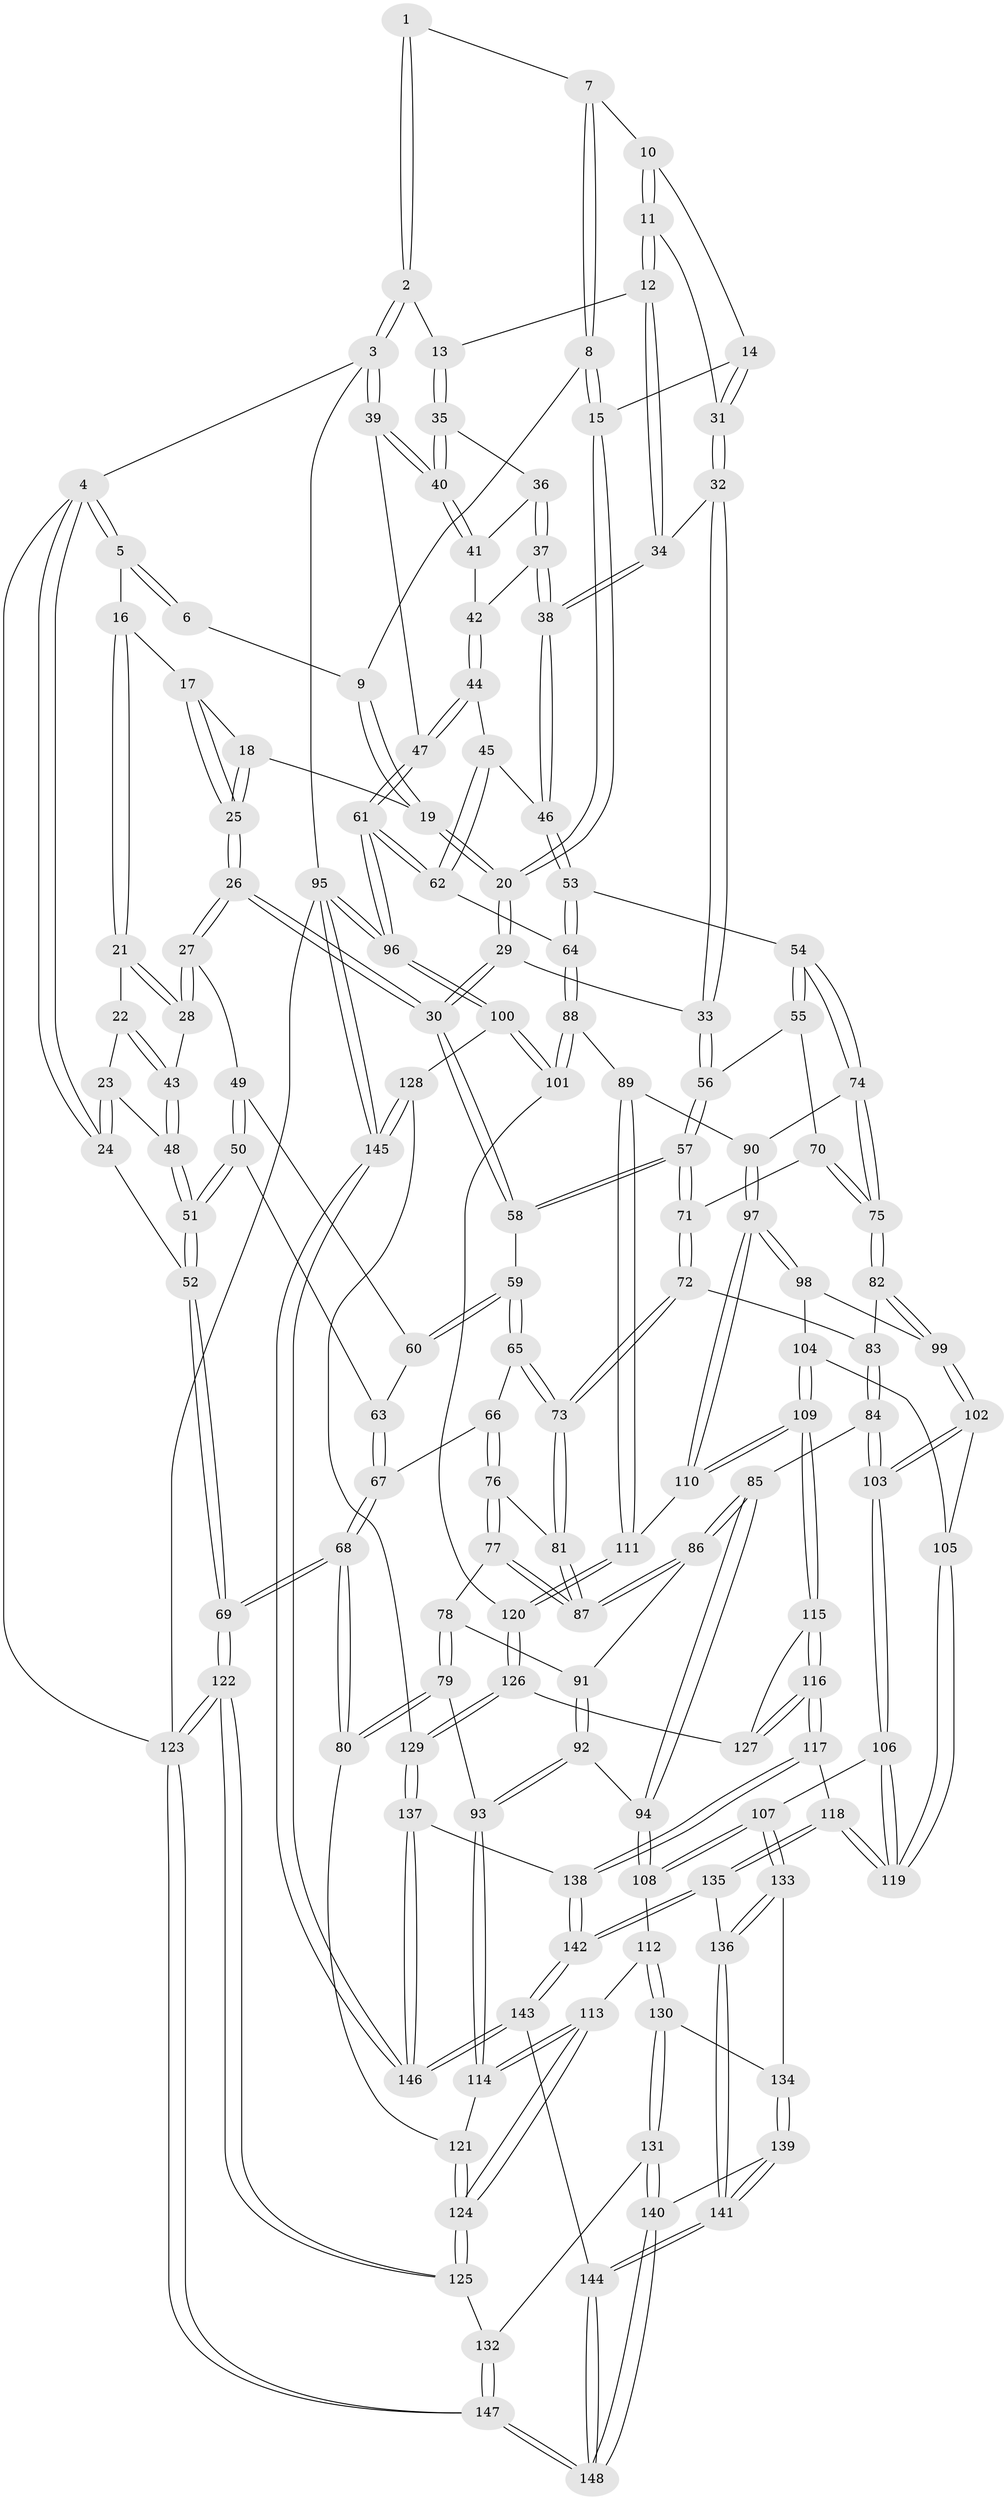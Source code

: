 // coarse degree distribution, {3: 0.1, 7: 0.011111111111111112, 4: 0.4777777777777778, 5: 0.3111111111111111, 2: 0.011111111111111112, 6: 0.08888888888888889}
// Generated by graph-tools (version 1.1) at 2025/42/03/06/25 10:42:26]
// undirected, 148 vertices, 367 edges
graph export_dot {
graph [start="1"]
  node [color=gray90,style=filled];
  1 [pos="+0.5671631781593022+0"];
  2 [pos="+0.8805157569075807+0"];
  3 [pos="+1+0"];
  4 [pos="+0+0"];
  5 [pos="+0.21046076799635835+0"];
  6 [pos="+0.48737377223681333+0"];
  7 [pos="+0.5694024736475293+0"];
  8 [pos="+0.5540824131725655+0.01041168099013368"];
  9 [pos="+0.45120700418219145+0.04685252396148871"];
  10 [pos="+0.6374733493188104+0.040587236966379184"];
  11 [pos="+0.715246546044463+0.10014366137201249"];
  12 [pos="+0.7585380834721506+0.10370234109838578"];
  13 [pos="+0.8145642932515965+0.07420965262623218"];
  14 [pos="+0.5864437422692029+0.11213635871763282"];
  15 [pos="+0.5461944152637226+0.08587316989935741"];
  16 [pos="+0.21213150858267868+0"];
  17 [pos="+0.31357389818604225+0"];
  18 [pos="+0.41520817069798116+0.08952557717155636"];
  19 [pos="+0.42522576253363137+0.09152698090352021"];
  20 [pos="+0.4759499262881539+0.12798557014830236"];
  21 [pos="+0.14425958047975074+0.07119604257674939"];
  22 [pos="+0+0.14508878013720786"];
  23 [pos="+0+0.16135548104097266"];
  24 [pos="+0+0.19297069389138677"];
  25 [pos="+0.31384814654638044+0.20248202072638544"];
  26 [pos="+0.29127905186700687+0.2526974822235532"];
  27 [pos="+0.2727679045464008+0.2520038494942401"];
  28 [pos="+0.2108440211034203+0.20879329156967377"];
  29 [pos="+0.4809473409310992+0.24798758173367713"];
  30 [pos="+0.3865807141732448+0.3061715020240557"];
  31 [pos="+0.6054541081488187+0.12864148058016994"];
  32 [pos="+0.5894128796938493+0.254250692407796"];
  33 [pos="+0.5767483487933268+0.26176133560047415"];
  34 [pos="+0.6865698449675165+0.2511310852421347"];
  35 [pos="+0.8198751152743545+0.08097329920933334"];
  36 [pos="+0.8323169501687501+0.11431007457240812"];
  37 [pos="+0.8378263465088579+0.1336589534315602"];
  38 [pos="+0.7671461494304334+0.33935773700939453"];
  39 [pos="+1+0.187646427630538"];
  40 [pos="+1+0.17586654898396675"];
  41 [pos="+0.9870590004884113+0.1901732761362829"];
  42 [pos="+0.8902086454310585+0.21967496273678846"];
  43 [pos="+0.11997233180600261+0.2553127410696521"];
  44 [pos="+0.9052831427127104+0.29270850264083575"];
  45 [pos="+0.8157218086010851+0.3472334193853678"];
  46 [pos="+0.7766410775662236+0.3585707600236261"];
  47 [pos="+1+0.3770620362053729"];
  48 [pos="+0.09081516501926364+0.28380587131489804"];
  49 [pos="+0.2651041733178042+0.2639813860298417"];
  50 [pos="+0.07842570300451895+0.39347050964663677"];
  51 [pos="+0.05028487109302668+0.39005977672780057"];
  52 [pos="+0+0.48775531028243213"];
  53 [pos="+0.7517691793785252+0.4223883876682954"];
  54 [pos="+0.7020909704868004+0.4570230772399742"];
  55 [pos="+0.6165918930232361+0.415523919819782"];
  56 [pos="+0.5978694837988269+0.40048808687207543"];
  57 [pos="+0.43553530518599015+0.4340419106494196"];
  58 [pos="+0.3886246245615528+0.31885142225130964"];
  59 [pos="+0.253403132365895+0.4616300245510951"];
  60 [pos="+0.2141409533202487+0.4108029827834851"];
  61 [pos="+1+0.49242732470443235"];
  62 [pos="+1+0.5106868080916088"];
  63 [pos="+0.1301308240027892+0.4166138239279744"];
  64 [pos="+0.9407423338820055+0.5489929090873408"];
  65 [pos="+0.25504167244981524+0.4701803737373237"];
  66 [pos="+0.17196472728102397+0.5065213359911888"];
  67 [pos="+0.16030939927010823+0.4961079073456164"];
  68 [pos="+0+0.5840372184839822"];
  69 [pos="+0+0.5708829093182328"];
  70 [pos="+0.5475369788664369+0.5029061353992333"];
  71 [pos="+0.43459526258736697+0.4404196398649039"];
  72 [pos="+0.42961670652065254+0.45299317648345166"];
  73 [pos="+0.28606354185799+0.507860483847968"];
  74 [pos="+0.6825650993902748+0.5533638234131203"];
  75 [pos="+0.5807833634923664+0.5908863541967928"];
  76 [pos="+0.1706508049677882+0.5468370527671986"];
  77 [pos="+0.17001979154050714+0.5493548852039246"];
  78 [pos="+0.16444017030033534+0.5585822041829768"];
  79 [pos="+0+0.6261856621354431"];
  80 [pos="+0+0.6112078524570502"];
  81 [pos="+0.28529748776591995+0.5172403602447729"];
  82 [pos="+0.5514779670302057+0.6147826752419733"];
  83 [pos="+0.4326002258406809+0.47790607422586057"];
  84 [pos="+0.38335412848738193+0.6341030929988443"];
  85 [pos="+0.305206713470192+0.6095822474115054"];
  86 [pos="+0.2886913962913331+0.5764787321750762"];
  87 [pos="+0.28810102252105085+0.5739317347391223"];
  88 [pos="+0.8565688815289735+0.6451506362048673"];
  89 [pos="+0.796456257832295+0.6480687687734794"];
  90 [pos="+0.692463527350509+0.5664205415106519"];
  91 [pos="+0.1904760230667679+0.5939136382317312"];
  92 [pos="+0.18954304024586127+0.6616717740637901"];
  93 [pos="+0.07146718591150299+0.6675245499899191"];
  94 [pos="+0.2334765900102249+0.6807533526574518"];
  95 [pos="+1+1"];
  96 [pos="+1+0.9878620317694938"];
  97 [pos="+0.6539090671597972+0.7252542871326773"];
  98 [pos="+0.5650200409188257+0.6518266104432398"];
  99 [pos="+0.5470735506366758+0.623230303979481"];
  100 [pos="+0.9984419594218286+0.8375020525746021"];
  101 [pos="+0.9069531764524189+0.7624159837639556"];
  102 [pos="+0.4415357516629425+0.680526298890582"];
  103 [pos="+0.42701670581522655+0.6871111040918257"];
  104 [pos="+0.5677153807475391+0.7273753053760188"];
  105 [pos="+0.5564758989891755+0.7399975560941412"];
  106 [pos="+0.4191853589923981+0.7310091578800201"];
  107 [pos="+0.36747529495367515+0.7818906460153499"];
  108 [pos="+0.24331001094774593+0.7445203043541978"];
  109 [pos="+0.6589062963355261+0.7859680356790961"];
  110 [pos="+0.671673870620844+0.7658285470789788"];
  111 [pos="+0.7346209496040088+0.7435765961847828"];
  112 [pos="+0.18886183413160232+0.7997577235820643"];
  113 [pos="+0.14909593842440047+0.7822190777680155"];
  114 [pos="+0.12899213811808638+0.7577935730147269"];
  115 [pos="+0.6577842355942948+0.7887453704824169"];
  116 [pos="+0.6399849916571548+0.8263253152482345"];
  117 [pos="+0.6376418617835136+0.8310736073640095"];
  118 [pos="+0.5321856233158313+0.8239007590284894"];
  119 [pos="+0.529792923197312+0.820761331002108"];
  120 [pos="+0.797792100931642+0.8062152673432774"];
  121 [pos="+0.046990957468880254+0.8007413519807002"];
  122 [pos="+0+0.7714634319870144"];
  123 [pos="+0+1"];
  124 [pos="+0.0632208924300539+0.8380184375853805"];
  125 [pos="+0.060454472217650025+0.8519428267692406"];
  126 [pos="+0.7921314456134114+0.8432651979518903"];
  127 [pos="+0.7606381480325299+0.8327022217173451"];
  128 [pos="+0.7927854664005287+0.8915826289075944"];
  129 [pos="+0.7912114984278277+0.8908760809341637"];
  130 [pos="+0.19350825938176153+0.8337956515220718"];
  131 [pos="+0.1133360851278083+0.898595325318352"];
  132 [pos="+0.07047732100101577+0.9015009376239324"];
  133 [pos="+0.3627266609194074+0.8152928497775336"];
  134 [pos="+0.21094371449989083+0.8528608300162711"];
  135 [pos="+0.4985801291144042+0.8893261900912629"];
  136 [pos="+0.3668125627922165+0.8767009532845955"];
  137 [pos="+0.7588172551820391+0.9015937189212283"];
  138 [pos="+0.6563914004915977+0.8795194477158783"];
  139 [pos="+0.21760982577458746+0.8663971915670836"];
  140 [pos="+0.17161860003941026+0.9567657928558656"];
  141 [pos="+0.3275748454841993+0.9699873554556587"];
  142 [pos="+0.5515585267509563+1"];
  143 [pos="+0.5489441720317166+1"];
  144 [pos="+0.3316054176388598+1"];
  145 [pos="+1+1"];
  146 [pos="+0.7015879031830008+1"];
  147 [pos="+0+1"];
  148 [pos="+0.26115889475002824+1"];
  1 -- 2;
  1 -- 2;
  1 -- 7;
  2 -- 3;
  2 -- 3;
  2 -- 13;
  3 -- 4;
  3 -- 39;
  3 -- 39;
  3 -- 95;
  4 -- 5;
  4 -- 5;
  4 -- 24;
  4 -- 24;
  4 -- 123;
  5 -- 6;
  5 -- 6;
  5 -- 16;
  6 -- 9;
  7 -- 8;
  7 -- 8;
  7 -- 10;
  8 -- 9;
  8 -- 15;
  8 -- 15;
  9 -- 19;
  9 -- 19;
  10 -- 11;
  10 -- 11;
  10 -- 14;
  11 -- 12;
  11 -- 12;
  11 -- 31;
  12 -- 13;
  12 -- 34;
  12 -- 34;
  13 -- 35;
  13 -- 35;
  14 -- 15;
  14 -- 31;
  14 -- 31;
  15 -- 20;
  15 -- 20;
  16 -- 17;
  16 -- 21;
  16 -- 21;
  17 -- 18;
  17 -- 25;
  17 -- 25;
  18 -- 19;
  18 -- 25;
  18 -- 25;
  19 -- 20;
  19 -- 20;
  20 -- 29;
  20 -- 29;
  21 -- 22;
  21 -- 28;
  21 -- 28;
  22 -- 23;
  22 -- 43;
  22 -- 43;
  23 -- 24;
  23 -- 24;
  23 -- 48;
  24 -- 52;
  25 -- 26;
  25 -- 26;
  26 -- 27;
  26 -- 27;
  26 -- 30;
  26 -- 30;
  27 -- 28;
  27 -- 28;
  27 -- 49;
  28 -- 43;
  29 -- 30;
  29 -- 30;
  29 -- 33;
  30 -- 58;
  30 -- 58;
  31 -- 32;
  31 -- 32;
  32 -- 33;
  32 -- 33;
  32 -- 34;
  33 -- 56;
  33 -- 56;
  34 -- 38;
  34 -- 38;
  35 -- 36;
  35 -- 40;
  35 -- 40;
  36 -- 37;
  36 -- 37;
  36 -- 41;
  37 -- 38;
  37 -- 38;
  37 -- 42;
  38 -- 46;
  38 -- 46;
  39 -- 40;
  39 -- 40;
  39 -- 47;
  40 -- 41;
  40 -- 41;
  41 -- 42;
  42 -- 44;
  42 -- 44;
  43 -- 48;
  43 -- 48;
  44 -- 45;
  44 -- 47;
  44 -- 47;
  45 -- 46;
  45 -- 62;
  45 -- 62;
  46 -- 53;
  46 -- 53;
  47 -- 61;
  47 -- 61;
  48 -- 51;
  48 -- 51;
  49 -- 50;
  49 -- 50;
  49 -- 60;
  50 -- 51;
  50 -- 51;
  50 -- 63;
  51 -- 52;
  51 -- 52;
  52 -- 69;
  52 -- 69;
  53 -- 54;
  53 -- 64;
  53 -- 64;
  54 -- 55;
  54 -- 55;
  54 -- 74;
  54 -- 74;
  55 -- 56;
  55 -- 70;
  56 -- 57;
  56 -- 57;
  57 -- 58;
  57 -- 58;
  57 -- 71;
  57 -- 71;
  58 -- 59;
  59 -- 60;
  59 -- 60;
  59 -- 65;
  59 -- 65;
  60 -- 63;
  61 -- 62;
  61 -- 62;
  61 -- 96;
  61 -- 96;
  62 -- 64;
  63 -- 67;
  63 -- 67;
  64 -- 88;
  64 -- 88;
  65 -- 66;
  65 -- 73;
  65 -- 73;
  66 -- 67;
  66 -- 76;
  66 -- 76;
  67 -- 68;
  67 -- 68;
  68 -- 69;
  68 -- 69;
  68 -- 80;
  68 -- 80;
  69 -- 122;
  69 -- 122;
  70 -- 71;
  70 -- 75;
  70 -- 75;
  71 -- 72;
  71 -- 72;
  72 -- 73;
  72 -- 73;
  72 -- 83;
  73 -- 81;
  73 -- 81;
  74 -- 75;
  74 -- 75;
  74 -- 90;
  75 -- 82;
  75 -- 82;
  76 -- 77;
  76 -- 77;
  76 -- 81;
  77 -- 78;
  77 -- 87;
  77 -- 87;
  78 -- 79;
  78 -- 79;
  78 -- 91;
  79 -- 80;
  79 -- 80;
  79 -- 93;
  80 -- 121;
  81 -- 87;
  81 -- 87;
  82 -- 83;
  82 -- 99;
  82 -- 99;
  83 -- 84;
  83 -- 84;
  84 -- 85;
  84 -- 103;
  84 -- 103;
  85 -- 86;
  85 -- 86;
  85 -- 94;
  85 -- 94;
  86 -- 87;
  86 -- 87;
  86 -- 91;
  88 -- 89;
  88 -- 101;
  88 -- 101;
  89 -- 90;
  89 -- 111;
  89 -- 111;
  90 -- 97;
  90 -- 97;
  91 -- 92;
  91 -- 92;
  92 -- 93;
  92 -- 93;
  92 -- 94;
  93 -- 114;
  93 -- 114;
  94 -- 108;
  94 -- 108;
  95 -- 96;
  95 -- 96;
  95 -- 145;
  95 -- 145;
  95 -- 123;
  96 -- 100;
  96 -- 100;
  97 -- 98;
  97 -- 98;
  97 -- 110;
  97 -- 110;
  98 -- 99;
  98 -- 104;
  99 -- 102;
  99 -- 102;
  100 -- 101;
  100 -- 101;
  100 -- 128;
  101 -- 120;
  102 -- 103;
  102 -- 103;
  102 -- 105;
  103 -- 106;
  103 -- 106;
  104 -- 105;
  104 -- 109;
  104 -- 109;
  105 -- 119;
  105 -- 119;
  106 -- 107;
  106 -- 119;
  106 -- 119;
  107 -- 108;
  107 -- 108;
  107 -- 133;
  107 -- 133;
  108 -- 112;
  109 -- 110;
  109 -- 110;
  109 -- 115;
  109 -- 115;
  110 -- 111;
  111 -- 120;
  111 -- 120;
  112 -- 113;
  112 -- 130;
  112 -- 130;
  113 -- 114;
  113 -- 114;
  113 -- 124;
  113 -- 124;
  114 -- 121;
  115 -- 116;
  115 -- 116;
  115 -- 127;
  116 -- 117;
  116 -- 117;
  116 -- 127;
  116 -- 127;
  117 -- 118;
  117 -- 138;
  117 -- 138;
  118 -- 119;
  118 -- 119;
  118 -- 135;
  118 -- 135;
  120 -- 126;
  120 -- 126;
  121 -- 124;
  121 -- 124;
  122 -- 123;
  122 -- 123;
  122 -- 125;
  122 -- 125;
  123 -- 147;
  123 -- 147;
  124 -- 125;
  124 -- 125;
  125 -- 132;
  126 -- 127;
  126 -- 129;
  126 -- 129;
  128 -- 129;
  128 -- 145;
  128 -- 145;
  129 -- 137;
  129 -- 137;
  130 -- 131;
  130 -- 131;
  130 -- 134;
  131 -- 132;
  131 -- 140;
  131 -- 140;
  132 -- 147;
  132 -- 147;
  133 -- 134;
  133 -- 136;
  133 -- 136;
  134 -- 139;
  134 -- 139;
  135 -- 136;
  135 -- 142;
  135 -- 142;
  136 -- 141;
  136 -- 141;
  137 -- 138;
  137 -- 146;
  137 -- 146;
  138 -- 142;
  138 -- 142;
  139 -- 140;
  139 -- 141;
  139 -- 141;
  140 -- 148;
  140 -- 148;
  141 -- 144;
  141 -- 144;
  142 -- 143;
  142 -- 143;
  143 -- 144;
  143 -- 146;
  143 -- 146;
  144 -- 148;
  144 -- 148;
  145 -- 146;
  145 -- 146;
  147 -- 148;
  147 -- 148;
}

